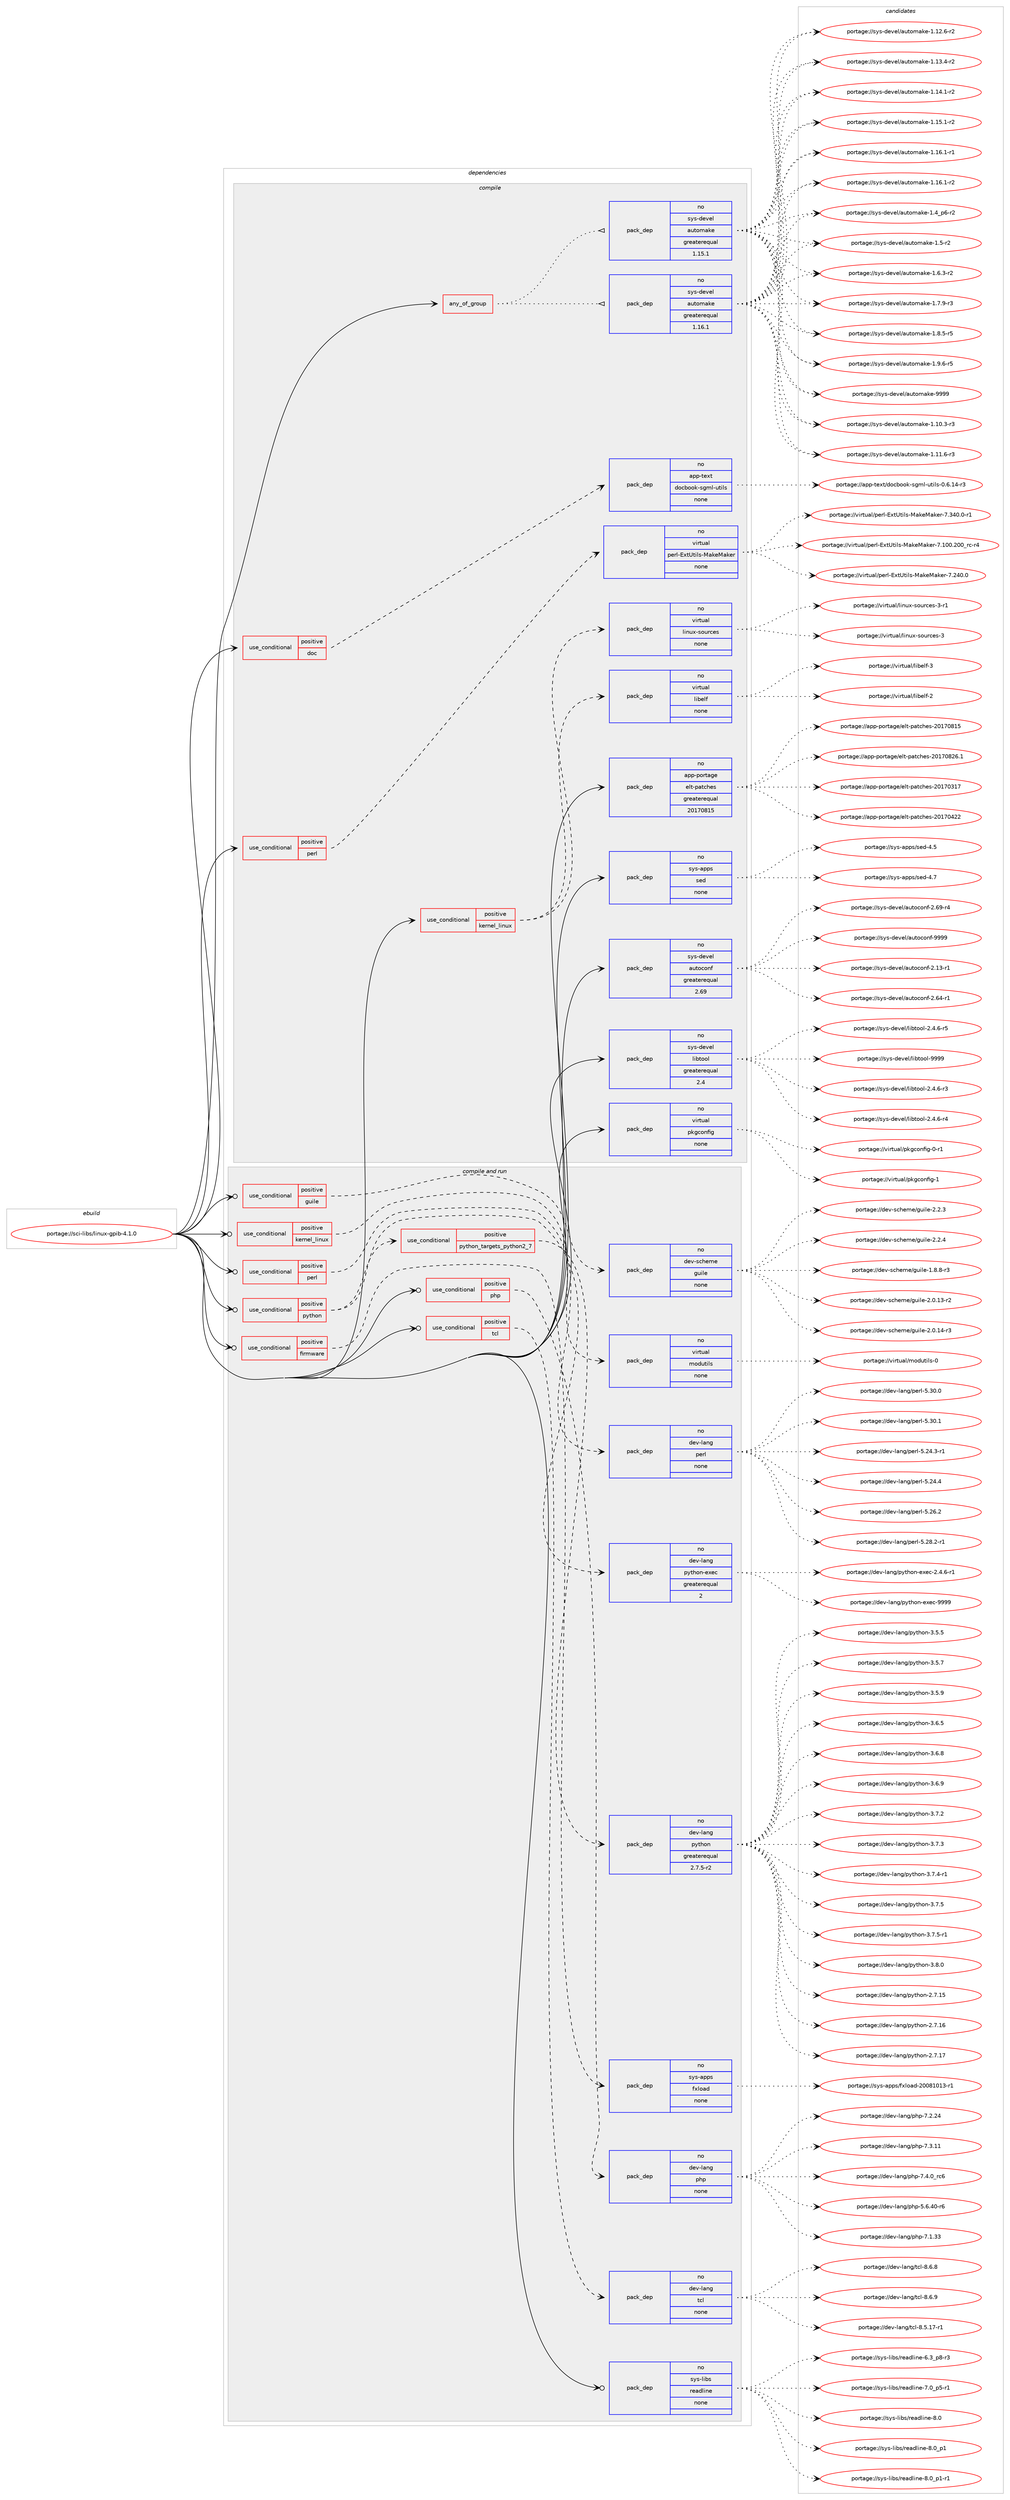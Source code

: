 digraph prolog {

# *************
# Graph options
# *************

newrank=true;
concentrate=true;
compound=true;
graph [rankdir=LR,fontname=Helvetica,fontsize=10,ranksep=1.5];#, ranksep=2.5, nodesep=0.2];
edge  [arrowhead=vee];
node  [fontname=Helvetica,fontsize=10];

# **********
# The ebuild
# **********

subgraph cluster_leftcol {
color=gray;
rank=same;
label=<<i>ebuild</i>>;
id [label="portage://sci-libs/linux-gpib-4.1.0", color=red, width=4, href="../sci-libs/linux-gpib-4.1.0.svg"];
}

# ****************
# The dependencies
# ****************

subgraph cluster_midcol {
color=gray;
label=<<i>dependencies</i>>;
subgraph cluster_compile {
fillcolor="#eeeeee";
style=filled;
label=<<i>compile</i>>;
subgraph any6449 {
dependency391227 [label=<<TABLE BORDER="0" CELLBORDER="1" CELLSPACING="0" CELLPADDING="4"><TR><TD CELLPADDING="10">any_of_group</TD></TR></TABLE>>, shape=none, color=red];subgraph pack287704 {
dependency391228 [label=<<TABLE BORDER="0" CELLBORDER="1" CELLSPACING="0" CELLPADDING="4" WIDTH="220"><TR><TD ROWSPAN="6" CELLPADDING="30">pack_dep</TD></TR><TR><TD WIDTH="110">no</TD></TR><TR><TD>sys-devel</TD></TR><TR><TD>automake</TD></TR><TR><TD>greaterequal</TD></TR><TR><TD>1.16.1</TD></TR></TABLE>>, shape=none, color=blue];
}
dependency391227:e -> dependency391228:w [weight=20,style="dotted",arrowhead="oinv"];
subgraph pack287705 {
dependency391229 [label=<<TABLE BORDER="0" CELLBORDER="1" CELLSPACING="0" CELLPADDING="4" WIDTH="220"><TR><TD ROWSPAN="6" CELLPADDING="30">pack_dep</TD></TR><TR><TD WIDTH="110">no</TD></TR><TR><TD>sys-devel</TD></TR><TR><TD>automake</TD></TR><TR><TD>greaterequal</TD></TR><TR><TD>1.15.1</TD></TR></TABLE>>, shape=none, color=blue];
}
dependency391227:e -> dependency391229:w [weight=20,style="dotted",arrowhead="oinv"];
}
id:e -> dependency391227:w [weight=20,style="solid",arrowhead="vee"];
subgraph cond96868 {
dependency391230 [label=<<TABLE BORDER="0" CELLBORDER="1" CELLSPACING="0" CELLPADDING="4"><TR><TD ROWSPAN="3" CELLPADDING="10">use_conditional</TD></TR><TR><TD>positive</TD></TR><TR><TD>doc</TD></TR></TABLE>>, shape=none, color=red];
subgraph pack287706 {
dependency391231 [label=<<TABLE BORDER="0" CELLBORDER="1" CELLSPACING="0" CELLPADDING="4" WIDTH="220"><TR><TD ROWSPAN="6" CELLPADDING="30">pack_dep</TD></TR><TR><TD WIDTH="110">no</TD></TR><TR><TD>app-text</TD></TR><TR><TD>docbook-sgml-utils</TD></TR><TR><TD>none</TD></TR><TR><TD></TD></TR></TABLE>>, shape=none, color=blue];
}
dependency391230:e -> dependency391231:w [weight=20,style="dashed",arrowhead="vee"];
}
id:e -> dependency391230:w [weight=20,style="solid",arrowhead="vee"];
subgraph cond96869 {
dependency391232 [label=<<TABLE BORDER="0" CELLBORDER="1" CELLSPACING="0" CELLPADDING="4"><TR><TD ROWSPAN="3" CELLPADDING="10">use_conditional</TD></TR><TR><TD>positive</TD></TR><TR><TD>kernel_linux</TD></TR></TABLE>>, shape=none, color=red];
subgraph pack287707 {
dependency391233 [label=<<TABLE BORDER="0" CELLBORDER="1" CELLSPACING="0" CELLPADDING="4" WIDTH="220"><TR><TD ROWSPAN="6" CELLPADDING="30">pack_dep</TD></TR><TR><TD WIDTH="110">no</TD></TR><TR><TD>virtual</TD></TR><TR><TD>linux-sources</TD></TR><TR><TD>none</TD></TR><TR><TD></TD></TR></TABLE>>, shape=none, color=blue];
}
dependency391232:e -> dependency391233:w [weight=20,style="dashed",arrowhead="vee"];
subgraph pack287708 {
dependency391234 [label=<<TABLE BORDER="0" CELLBORDER="1" CELLSPACING="0" CELLPADDING="4" WIDTH="220"><TR><TD ROWSPAN="6" CELLPADDING="30">pack_dep</TD></TR><TR><TD WIDTH="110">no</TD></TR><TR><TD>virtual</TD></TR><TR><TD>libelf</TD></TR><TR><TD>none</TD></TR><TR><TD></TD></TR></TABLE>>, shape=none, color=blue];
}
dependency391232:e -> dependency391234:w [weight=20,style="dashed",arrowhead="vee"];
}
id:e -> dependency391232:w [weight=20,style="solid",arrowhead="vee"];
subgraph cond96870 {
dependency391235 [label=<<TABLE BORDER="0" CELLBORDER="1" CELLSPACING="0" CELLPADDING="4"><TR><TD ROWSPAN="3" CELLPADDING="10">use_conditional</TD></TR><TR><TD>positive</TD></TR><TR><TD>perl</TD></TR></TABLE>>, shape=none, color=red];
subgraph pack287709 {
dependency391236 [label=<<TABLE BORDER="0" CELLBORDER="1" CELLSPACING="0" CELLPADDING="4" WIDTH="220"><TR><TD ROWSPAN="6" CELLPADDING="30">pack_dep</TD></TR><TR><TD WIDTH="110">no</TD></TR><TR><TD>virtual</TD></TR><TR><TD>perl-ExtUtils-MakeMaker</TD></TR><TR><TD>none</TD></TR><TR><TD></TD></TR></TABLE>>, shape=none, color=blue];
}
dependency391235:e -> dependency391236:w [weight=20,style="dashed",arrowhead="vee"];
}
id:e -> dependency391235:w [weight=20,style="solid",arrowhead="vee"];
subgraph pack287710 {
dependency391237 [label=<<TABLE BORDER="0" CELLBORDER="1" CELLSPACING="0" CELLPADDING="4" WIDTH="220"><TR><TD ROWSPAN="6" CELLPADDING="30">pack_dep</TD></TR><TR><TD WIDTH="110">no</TD></TR><TR><TD>app-portage</TD></TR><TR><TD>elt-patches</TD></TR><TR><TD>greaterequal</TD></TR><TR><TD>20170815</TD></TR></TABLE>>, shape=none, color=blue];
}
id:e -> dependency391237:w [weight=20,style="solid",arrowhead="vee"];
subgraph pack287711 {
dependency391238 [label=<<TABLE BORDER="0" CELLBORDER="1" CELLSPACING="0" CELLPADDING="4" WIDTH="220"><TR><TD ROWSPAN="6" CELLPADDING="30">pack_dep</TD></TR><TR><TD WIDTH="110">no</TD></TR><TR><TD>sys-apps</TD></TR><TR><TD>sed</TD></TR><TR><TD>none</TD></TR><TR><TD></TD></TR></TABLE>>, shape=none, color=blue];
}
id:e -> dependency391238:w [weight=20,style="solid",arrowhead="vee"];
subgraph pack287712 {
dependency391239 [label=<<TABLE BORDER="0" CELLBORDER="1" CELLSPACING="0" CELLPADDING="4" WIDTH="220"><TR><TD ROWSPAN="6" CELLPADDING="30">pack_dep</TD></TR><TR><TD WIDTH="110">no</TD></TR><TR><TD>sys-devel</TD></TR><TR><TD>autoconf</TD></TR><TR><TD>greaterequal</TD></TR><TR><TD>2.69</TD></TR></TABLE>>, shape=none, color=blue];
}
id:e -> dependency391239:w [weight=20,style="solid",arrowhead="vee"];
subgraph pack287713 {
dependency391240 [label=<<TABLE BORDER="0" CELLBORDER="1" CELLSPACING="0" CELLPADDING="4" WIDTH="220"><TR><TD ROWSPAN="6" CELLPADDING="30">pack_dep</TD></TR><TR><TD WIDTH="110">no</TD></TR><TR><TD>sys-devel</TD></TR><TR><TD>libtool</TD></TR><TR><TD>greaterequal</TD></TR><TR><TD>2.4</TD></TR></TABLE>>, shape=none, color=blue];
}
id:e -> dependency391240:w [weight=20,style="solid",arrowhead="vee"];
subgraph pack287714 {
dependency391241 [label=<<TABLE BORDER="0" CELLBORDER="1" CELLSPACING="0" CELLPADDING="4" WIDTH="220"><TR><TD ROWSPAN="6" CELLPADDING="30">pack_dep</TD></TR><TR><TD WIDTH="110">no</TD></TR><TR><TD>virtual</TD></TR><TR><TD>pkgconfig</TD></TR><TR><TD>none</TD></TR><TR><TD></TD></TR></TABLE>>, shape=none, color=blue];
}
id:e -> dependency391241:w [weight=20,style="solid",arrowhead="vee"];
}
subgraph cluster_compileandrun {
fillcolor="#eeeeee";
style=filled;
label=<<i>compile and run</i>>;
subgraph cond96871 {
dependency391242 [label=<<TABLE BORDER="0" CELLBORDER="1" CELLSPACING="0" CELLPADDING="4"><TR><TD ROWSPAN="3" CELLPADDING="10">use_conditional</TD></TR><TR><TD>positive</TD></TR><TR><TD>firmware</TD></TR></TABLE>>, shape=none, color=red];
subgraph pack287715 {
dependency391243 [label=<<TABLE BORDER="0" CELLBORDER="1" CELLSPACING="0" CELLPADDING="4" WIDTH="220"><TR><TD ROWSPAN="6" CELLPADDING="30">pack_dep</TD></TR><TR><TD WIDTH="110">no</TD></TR><TR><TD>sys-apps</TD></TR><TR><TD>fxload</TD></TR><TR><TD>none</TD></TR><TR><TD></TD></TR></TABLE>>, shape=none, color=blue];
}
dependency391242:e -> dependency391243:w [weight=20,style="dashed",arrowhead="vee"];
}
id:e -> dependency391242:w [weight=20,style="solid",arrowhead="odotvee"];
subgraph cond96872 {
dependency391244 [label=<<TABLE BORDER="0" CELLBORDER="1" CELLSPACING="0" CELLPADDING="4"><TR><TD ROWSPAN="3" CELLPADDING="10">use_conditional</TD></TR><TR><TD>positive</TD></TR><TR><TD>guile</TD></TR></TABLE>>, shape=none, color=red];
subgraph pack287716 {
dependency391245 [label=<<TABLE BORDER="0" CELLBORDER="1" CELLSPACING="0" CELLPADDING="4" WIDTH="220"><TR><TD ROWSPAN="6" CELLPADDING="30">pack_dep</TD></TR><TR><TD WIDTH="110">no</TD></TR><TR><TD>dev-scheme</TD></TR><TR><TD>guile</TD></TR><TR><TD>none</TD></TR><TR><TD></TD></TR></TABLE>>, shape=none, color=blue];
}
dependency391244:e -> dependency391245:w [weight=20,style="dashed",arrowhead="vee"];
}
id:e -> dependency391244:w [weight=20,style="solid",arrowhead="odotvee"];
subgraph cond96873 {
dependency391246 [label=<<TABLE BORDER="0" CELLBORDER="1" CELLSPACING="0" CELLPADDING="4"><TR><TD ROWSPAN="3" CELLPADDING="10">use_conditional</TD></TR><TR><TD>positive</TD></TR><TR><TD>kernel_linux</TD></TR></TABLE>>, shape=none, color=red];
subgraph pack287717 {
dependency391247 [label=<<TABLE BORDER="0" CELLBORDER="1" CELLSPACING="0" CELLPADDING="4" WIDTH="220"><TR><TD ROWSPAN="6" CELLPADDING="30">pack_dep</TD></TR><TR><TD WIDTH="110">no</TD></TR><TR><TD>virtual</TD></TR><TR><TD>modutils</TD></TR><TR><TD>none</TD></TR><TR><TD></TD></TR></TABLE>>, shape=none, color=blue];
}
dependency391246:e -> dependency391247:w [weight=20,style="dashed",arrowhead="vee"];
}
id:e -> dependency391246:w [weight=20,style="solid",arrowhead="odotvee"];
subgraph cond96874 {
dependency391248 [label=<<TABLE BORDER="0" CELLBORDER="1" CELLSPACING="0" CELLPADDING="4"><TR><TD ROWSPAN="3" CELLPADDING="10">use_conditional</TD></TR><TR><TD>positive</TD></TR><TR><TD>perl</TD></TR></TABLE>>, shape=none, color=red];
subgraph pack287718 {
dependency391249 [label=<<TABLE BORDER="0" CELLBORDER="1" CELLSPACING="0" CELLPADDING="4" WIDTH="220"><TR><TD ROWSPAN="6" CELLPADDING="30">pack_dep</TD></TR><TR><TD WIDTH="110">no</TD></TR><TR><TD>dev-lang</TD></TR><TR><TD>perl</TD></TR><TR><TD>none</TD></TR><TR><TD></TD></TR></TABLE>>, shape=none, color=blue];
}
dependency391248:e -> dependency391249:w [weight=20,style="dashed",arrowhead="vee"];
}
id:e -> dependency391248:w [weight=20,style="solid",arrowhead="odotvee"];
subgraph cond96875 {
dependency391250 [label=<<TABLE BORDER="0" CELLBORDER="1" CELLSPACING="0" CELLPADDING="4"><TR><TD ROWSPAN="3" CELLPADDING="10">use_conditional</TD></TR><TR><TD>positive</TD></TR><TR><TD>php</TD></TR></TABLE>>, shape=none, color=red];
subgraph pack287719 {
dependency391251 [label=<<TABLE BORDER="0" CELLBORDER="1" CELLSPACING="0" CELLPADDING="4" WIDTH="220"><TR><TD ROWSPAN="6" CELLPADDING="30">pack_dep</TD></TR><TR><TD WIDTH="110">no</TD></TR><TR><TD>dev-lang</TD></TR><TR><TD>php</TD></TR><TR><TD>none</TD></TR><TR><TD></TD></TR></TABLE>>, shape=none, color=blue];
}
dependency391250:e -> dependency391251:w [weight=20,style="dashed",arrowhead="vee"];
}
id:e -> dependency391250:w [weight=20,style="solid",arrowhead="odotvee"];
subgraph cond96876 {
dependency391252 [label=<<TABLE BORDER="0" CELLBORDER="1" CELLSPACING="0" CELLPADDING="4"><TR><TD ROWSPAN="3" CELLPADDING="10">use_conditional</TD></TR><TR><TD>positive</TD></TR><TR><TD>python</TD></TR></TABLE>>, shape=none, color=red];
subgraph cond96877 {
dependency391253 [label=<<TABLE BORDER="0" CELLBORDER="1" CELLSPACING="0" CELLPADDING="4"><TR><TD ROWSPAN="3" CELLPADDING="10">use_conditional</TD></TR><TR><TD>positive</TD></TR><TR><TD>python_targets_python2_7</TD></TR></TABLE>>, shape=none, color=red];
subgraph pack287720 {
dependency391254 [label=<<TABLE BORDER="0" CELLBORDER="1" CELLSPACING="0" CELLPADDING="4" WIDTH="220"><TR><TD ROWSPAN="6" CELLPADDING="30">pack_dep</TD></TR><TR><TD WIDTH="110">no</TD></TR><TR><TD>dev-lang</TD></TR><TR><TD>python</TD></TR><TR><TD>greaterequal</TD></TR><TR><TD>2.7.5-r2</TD></TR></TABLE>>, shape=none, color=blue];
}
dependency391253:e -> dependency391254:w [weight=20,style="dashed",arrowhead="vee"];
}
dependency391252:e -> dependency391253:w [weight=20,style="dashed",arrowhead="vee"];
subgraph pack287721 {
dependency391255 [label=<<TABLE BORDER="0" CELLBORDER="1" CELLSPACING="0" CELLPADDING="4" WIDTH="220"><TR><TD ROWSPAN="6" CELLPADDING="30">pack_dep</TD></TR><TR><TD WIDTH="110">no</TD></TR><TR><TD>dev-lang</TD></TR><TR><TD>python-exec</TD></TR><TR><TD>greaterequal</TD></TR><TR><TD>2</TD></TR></TABLE>>, shape=none, color=blue];
}
dependency391252:e -> dependency391255:w [weight=20,style="dashed",arrowhead="vee"];
}
id:e -> dependency391252:w [weight=20,style="solid",arrowhead="odotvee"];
subgraph cond96878 {
dependency391256 [label=<<TABLE BORDER="0" CELLBORDER="1" CELLSPACING="0" CELLPADDING="4"><TR><TD ROWSPAN="3" CELLPADDING="10">use_conditional</TD></TR><TR><TD>positive</TD></TR><TR><TD>tcl</TD></TR></TABLE>>, shape=none, color=red];
subgraph pack287722 {
dependency391257 [label=<<TABLE BORDER="0" CELLBORDER="1" CELLSPACING="0" CELLPADDING="4" WIDTH="220"><TR><TD ROWSPAN="6" CELLPADDING="30">pack_dep</TD></TR><TR><TD WIDTH="110">no</TD></TR><TR><TD>dev-lang</TD></TR><TR><TD>tcl</TD></TR><TR><TD>none</TD></TR><TR><TD></TD></TR></TABLE>>, shape=none, color=blue];
}
dependency391256:e -> dependency391257:w [weight=20,style="dashed",arrowhead="vee"];
}
id:e -> dependency391256:w [weight=20,style="solid",arrowhead="odotvee"];
subgraph pack287723 {
dependency391258 [label=<<TABLE BORDER="0" CELLBORDER="1" CELLSPACING="0" CELLPADDING="4" WIDTH="220"><TR><TD ROWSPAN="6" CELLPADDING="30">pack_dep</TD></TR><TR><TD WIDTH="110">no</TD></TR><TR><TD>sys-libs</TD></TR><TR><TD>readline</TD></TR><TR><TD>none</TD></TR><TR><TD></TD></TR></TABLE>>, shape=none, color=blue];
}
id:e -> dependency391258:w [weight=20,style="solid",arrowhead="odotvee"];
}
subgraph cluster_run {
fillcolor="#eeeeee";
style=filled;
label=<<i>run</i>>;
}
}

# **************
# The candidates
# **************

subgraph cluster_choices {
rank=same;
color=gray;
label=<<i>candidates</i>>;

subgraph choice287704 {
color=black;
nodesep=1;
choiceportage11512111545100101118101108479711711611110997107101454946494846514511451 [label="portage://sys-devel/automake-1.10.3-r3", color=red, width=4,href="../sys-devel/automake-1.10.3-r3.svg"];
choiceportage11512111545100101118101108479711711611110997107101454946494946544511451 [label="portage://sys-devel/automake-1.11.6-r3", color=red, width=4,href="../sys-devel/automake-1.11.6-r3.svg"];
choiceportage11512111545100101118101108479711711611110997107101454946495046544511450 [label="portage://sys-devel/automake-1.12.6-r2", color=red, width=4,href="../sys-devel/automake-1.12.6-r2.svg"];
choiceportage11512111545100101118101108479711711611110997107101454946495146524511450 [label="portage://sys-devel/automake-1.13.4-r2", color=red, width=4,href="../sys-devel/automake-1.13.4-r2.svg"];
choiceportage11512111545100101118101108479711711611110997107101454946495246494511450 [label="portage://sys-devel/automake-1.14.1-r2", color=red, width=4,href="../sys-devel/automake-1.14.1-r2.svg"];
choiceportage11512111545100101118101108479711711611110997107101454946495346494511450 [label="portage://sys-devel/automake-1.15.1-r2", color=red, width=4,href="../sys-devel/automake-1.15.1-r2.svg"];
choiceportage11512111545100101118101108479711711611110997107101454946495446494511449 [label="portage://sys-devel/automake-1.16.1-r1", color=red, width=4,href="../sys-devel/automake-1.16.1-r1.svg"];
choiceportage11512111545100101118101108479711711611110997107101454946495446494511450 [label="portage://sys-devel/automake-1.16.1-r2", color=red, width=4,href="../sys-devel/automake-1.16.1-r2.svg"];
choiceportage115121115451001011181011084797117116111109971071014549465295112544511450 [label="portage://sys-devel/automake-1.4_p6-r2", color=red, width=4,href="../sys-devel/automake-1.4_p6-r2.svg"];
choiceportage11512111545100101118101108479711711611110997107101454946534511450 [label="portage://sys-devel/automake-1.5-r2", color=red, width=4,href="../sys-devel/automake-1.5-r2.svg"];
choiceportage115121115451001011181011084797117116111109971071014549465446514511450 [label="portage://sys-devel/automake-1.6.3-r2", color=red, width=4,href="../sys-devel/automake-1.6.3-r2.svg"];
choiceportage115121115451001011181011084797117116111109971071014549465546574511451 [label="portage://sys-devel/automake-1.7.9-r3", color=red, width=4,href="../sys-devel/automake-1.7.9-r3.svg"];
choiceportage115121115451001011181011084797117116111109971071014549465646534511453 [label="portage://sys-devel/automake-1.8.5-r5", color=red, width=4,href="../sys-devel/automake-1.8.5-r5.svg"];
choiceportage115121115451001011181011084797117116111109971071014549465746544511453 [label="portage://sys-devel/automake-1.9.6-r5", color=red, width=4,href="../sys-devel/automake-1.9.6-r5.svg"];
choiceportage115121115451001011181011084797117116111109971071014557575757 [label="portage://sys-devel/automake-9999", color=red, width=4,href="../sys-devel/automake-9999.svg"];
dependency391228:e -> choiceportage11512111545100101118101108479711711611110997107101454946494846514511451:w [style=dotted,weight="100"];
dependency391228:e -> choiceportage11512111545100101118101108479711711611110997107101454946494946544511451:w [style=dotted,weight="100"];
dependency391228:e -> choiceportage11512111545100101118101108479711711611110997107101454946495046544511450:w [style=dotted,weight="100"];
dependency391228:e -> choiceportage11512111545100101118101108479711711611110997107101454946495146524511450:w [style=dotted,weight="100"];
dependency391228:e -> choiceportage11512111545100101118101108479711711611110997107101454946495246494511450:w [style=dotted,weight="100"];
dependency391228:e -> choiceportage11512111545100101118101108479711711611110997107101454946495346494511450:w [style=dotted,weight="100"];
dependency391228:e -> choiceportage11512111545100101118101108479711711611110997107101454946495446494511449:w [style=dotted,weight="100"];
dependency391228:e -> choiceportage11512111545100101118101108479711711611110997107101454946495446494511450:w [style=dotted,weight="100"];
dependency391228:e -> choiceportage115121115451001011181011084797117116111109971071014549465295112544511450:w [style=dotted,weight="100"];
dependency391228:e -> choiceportage11512111545100101118101108479711711611110997107101454946534511450:w [style=dotted,weight="100"];
dependency391228:e -> choiceportage115121115451001011181011084797117116111109971071014549465446514511450:w [style=dotted,weight="100"];
dependency391228:e -> choiceportage115121115451001011181011084797117116111109971071014549465546574511451:w [style=dotted,weight="100"];
dependency391228:e -> choiceportage115121115451001011181011084797117116111109971071014549465646534511453:w [style=dotted,weight="100"];
dependency391228:e -> choiceportage115121115451001011181011084797117116111109971071014549465746544511453:w [style=dotted,weight="100"];
dependency391228:e -> choiceportage115121115451001011181011084797117116111109971071014557575757:w [style=dotted,weight="100"];
}
subgraph choice287705 {
color=black;
nodesep=1;
choiceportage11512111545100101118101108479711711611110997107101454946494846514511451 [label="portage://sys-devel/automake-1.10.3-r3", color=red, width=4,href="../sys-devel/automake-1.10.3-r3.svg"];
choiceportage11512111545100101118101108479711711611110997107101454946494946544511451 [label="portage://sys-devel/automake-1.11.6-r3", color=red, width=4,href="../sys-devel/automake-1.11.6-r3.svg"];
choiceportage11512111545100101118101108479711711611110997107101454946495046544511450 [label="portage://sys-devel/automake-1.12.6-r2", color=red, width=4,href="../sys-devel/automake-1.12.6-r2.svg"];
choiceportage11512111545100101118101108479711711611110997107101454946495146524511450 [label="portage://sys-devel/automake-1.13.4-r2", color=red, width=4,href="../sys-devel/automake-1.13.4-r2.svg"];
choiceportage11512111545100101118101108479711711611110997107101454946495246494511450 [label="portage://sys-devel/automake-1.14.1-r2", color=red, width=4,href="../sys-devel/automake-1.14.1-r2.svg"];
choiceportage11512111545100101118101108479711711611110997107101454946495346494511450 [label="portage://sys-devel/automake-1.15.1-r2", color=red, width=4,href="../sys-devel/automake-1.15.1-r2.svg"];
choiceportage11512111545100101118101108479711711611110997107101454946495446494511449 [label="portage://sys-devel/automake-1.16.1-r1", color=red, width=4,href="../sys-devel/automake-1.16.1-r1.svg"];
choiceportage11512111545100101118101108479711711611110997107101454946495446494511450 [label="portage://sys-devel/automake-1.16.1-r2", color=red, width=4,href="../sys-devel/automake-1.16.1-r2.svg"];
choiceportage115121115451001011181011084797117116111109971071014549465295112544511450 [label="portage://sys-devel/automake-1.4_p6-r2", color=red, width=4,href="../sys-devel/automake-1.4_p6-r2.svg"];
choiceportage11512111545100101118101108479711711611110997107101454946534511450 [label="portage://sys-devel/automake-1.5-r2", color=red, width=4,href="../sys-devel/automake-1.5-r2.svg"];
choiceportage115121115451001011181011084797117116111109971071014549465446514511450 [label="portage://sys-devel/automake-1.6.3-r2", color=red, width=4,href="../sys-devel/automake-1.6.3-r2.svg"];
choiceportage115121115451001011181011084797117116111109971071014549465546574511451 [label="portage://sys-devel/automake-1.7.9-r3", color=red, width=4,href="../sys-devel/automake-1.7.9-r3.svg"];
choiceportage115121115451001011181011084797117116111109971071014549465646534511453 [label="portage://sys-devel/automake-1.8.5-r5", color=red, width=4,href="../sys-devel/automake-1.8.5-r5.svg"];
choiceportage115121115451001011181011084797117116111109971071014549465746544511453 [label="portage://sys-devel/automake-1.9.6-r5", color=red, width=4,href="../sys-devel/automake-1.9.6-r5.svg"];
choiceportage115121115451001011181011084797117116111109971071014557575757 [label="portage://sys-devel/automake-9999", color=red, width=4,href="../sys-devel/automake-9999.svg"];
dependency391229:e -> choiceportage11512111545100101118101108479711711611110997107101454946494846514511451:w [style=dotted,weight="100"];
dependency391229:e -> choiceportage11512111545100101118101108479711711611110997107101454946494946544511451:w [style=dotted,weight="100"];
dependency391229:e -> choiceportage11512111545100101118101108479711711611110997107101454946495046544511450:w [style=dotted,weight="100"];
dependency391229:e -> choiceportage11512111545100101118101108479711711611110997107101454946495146524511450:w [style=dotted,weight="100"];
dependency391229:e -> choiceportage11512111545100101118101108479711711611110997107101454946495246494511450:w [style=dotted,weight="100"];
dependency391229:e -> choiceportage11512111545100101118101108479711711611110997107101454946495346494511450:w [style=dotted,weight="100"];
dependency391229:e -> choiceportage11512111545100101118101108479711711611110997107101454946495446494511449:w [style=dotted,weight="100"];
dependency391229:e -> choiceportage11512111545100101118101108479711711611110997107101454946495446494511450:w [style=dotted,weight="100"];
dependency391229:e -> choiceportage115121115451001011181011084797117116111109971071014549465295112544511450:w [style=dotted,weight="100"];
dependency391229:e -> choiceportage11512111545100101118101108479711711611110997107101454946534511450:w [style=dotted,weight="100"];
dependency391229:e -> choiceportage115121115451001011181011084797117116111109971071014549465446514511450:w [style=dotted,weight="100"];
dependency391229:e -> choiceportage115121115451001011181011084797117116111109971071014549465546574511451:w [style=dotted,weight="100"];
dependency391229:e -> choiceportage115121115451001011181011084797117116111109971071014549465646534511453:w [style=dotted,weight="100"];
dependency391229:e -> choiceportage115121115451001011181011084797117116111109971071014549465746544511453:w [style=dotted,weight="100"];
dependency391229:e -> choiceportage115121115451001011181011084797117116111109971071014557575757:w [style=dotted,weight="100"];
}
subgraph choice287706 {
color=black;
nodesep=1;
choiceportage97112112451161011201164710011199981111111074511510310910845117116105108115454846544649524511451 [label="portage://app-text/docbook-sgml-utils-0.6.14-r3", color=red, width=4,href="../app-text/docbook-sgml-utils-0.6.14-r3.svg"];
dependency391231:e -> choiceportage97112112451161011201164710011199981111111074511510310910845117116105108115454846544649524511451:w [style=dotted,weight="100"];
}
subgraph choice287707 {
color=black;
nodesep=1;
choiceportage118105114116117971084710810511011712045115111117114991011154551 [label="portage://virtual/linux-sources-3", color=red, width=4,href="../virtual/linux-sources-3.svg"];
choiceportage1181051141161179710847108105110117120451151111171149910111545514511449 [label="portage://virtual/linux-sources-3-r1", color=red, width=4,href="../virtual/linux-sources-3-r1.svg"];
dependency391233:e -> choiceportage118105114116117971084710810511011712045115111117114991011154551:w [style=dotted,weight="100"];
dependency391233:e -> choiceportage1181051141161179710847108105110117120451151111171149910111545514511449:w [style=dotted,weight="100"];
}
subgraph choice287708 {
color=black;
nodesep=1;
choiceportage1181051141161179710847108105981011081024550 [label="portage://virtual/libelf-2", color=red, width=4,href="../virtual/libelf-2.svg"];
choiceportage1181051141161179710847108105981011081024551 [label="portage://virtual/libelf-3", color=red, width=4,href="../virtual/libelf-3.svg"];
dependency391234:e -> choiceportage1181051141161179710847108105981011081024550:w [style=dotted,weight="100"];
dependency391234:e -> choiceportage1181051141161179710847108105981011081024551:w [style=dotted,weight="100"];
}
subgraph choice287709 {
color=black;
nodesep=1;
choiceportage118105114116117971084711210111410845691201168511610510811545779710710177971071011144555464948484650484895114994511452 [label="portage://virtual/perl-ExtUtils-MakeMaker-7.100.200_rc-r4", color=red, width=4,href="../virtual/perl-ExtUtils-MakeMaker-7.100.200_rc-r4.svg"];
choiceportage118105114116117971084711210111410845691201168511610510811545779710710177971071011144555465052484648 [label="portage://virtual/perl-ExtUtils-MakeMaker-7.240.0", color=red, width=4,href="../virtual/perl-ExtUtils-MakeMaker-7.240.0.svg"];
choiceportage1181051141161179710847112101114108456912011685116105108115457797107101779710710111445554651524846484511449 [label="portage://virtual/perl-ExtUtils-MakeMaker-7.340.0-r1", color=red, width=4,href="../virtual/perl-ExtUtils-MakeMaker-7.340.0-r1.svg"];
dependency391236:e -> choiceportage118105114116117971084711210111410845691201168511610510811545779710710177971071011144555464948484650484895114994511452:w [style=dotted,weight="100"];
dependency391236:e -> choiceportage118105114116117971084711210111410845691201168511610510811545779710710177971071011144555465052484648:w [style=dotted,weight="100"];
dependency391236:e -> choiceportage1181051141161179710847112101114108456912011685116105108115457797107101779710710111445554651524846484511449:w [style=dotted,weight="100"];
}
subgraph choice287710 {
color=black;
nodesep=1;
choiceportage97112112451121111141169710310147101108116451129711699104101115455048495548514955 [label="portage://app-portage/elt-patches-20170317", color=red, width=4,href="../app-portage/elt-patches-20170317.svg"];
choiceportage97112112451121111141169710310147101108116451129711699104101115455048495548525050 [label="portage://app-portage/elt-patches-20170422", color=red, width=4,href="../app-portage/elt-patches-20170422.svg"];
choiceportage97112112451121111141169710310147101108116451129711699104101115455048495548564953 [label="portage://app-portage/elt-patches-20170815", color=red, width=4,href="../app-portage/elt-patches-20170815.svg"];
choiceportage971121124511211111411697103101471011081164511297116991041011154550484955485650544649 [label="portage://app-portage/elt-patches-20170826.1", color=red, width=4,href="../app-portage/elt-patches-20170826.1.svg"];
dependency391237:e -> choiceportage97112112451121111141169710310147101108116451129711699104101115455048495548514955:w [style=dotted,weight="100"];
dependency391237:e -> choiceportage97112112451121111141169710310147101108116451129711699104101115455048495548525050:w [style=dotted,weight="100"];
dependency391237:e -> choiceportage97112112451121111141169710310147101108116451129711699104101115455048495548564953:w [style=dotted,weight="100"];
dependency391237:e -> choiceportage971121124511211111411697103101471011081164511297116991041011154550484955485650544649:w [style=dotted,weight="100"];
}
subgraph choice287711 {
color=black;
nodesep=1;
choiceportage11512111545971121121154711510110045524653 [label="portage://sys-apps/sed-4.5", color=red, width=4,href="../sys-apps/sed-4.5.svg"];
choiceportage11512111545971121121154711510110045524655 [label="portage://sys-apps/sed-4.7", color=red, width=4,href="../sys-apps/sed-4.7.svg"];
dependency391238:e -> choiceportage11512111545971121121154711510110045524653:w [style=dotted,weight="100"];
dependency391238:e -> choiceportage11512111545971121121154711510110045524655:w [style=dotted,weight="100"];
}
subgraph choice287712 {
color=black;
nodesep=1;
choiceportage1151211154510010111810110847971171161119911111010245504649514511449 [label="portage://sys-devel/autoconf-2.13-r1", color=red, width=4,href="../sys-devel/autoconf-2.13-r1.svg"];
choiceportage1151211154510010111810110847971171161119911111010245504654524511449 [label="portage://sys-devel/autoconf-2.64-r1", color=red, width=4,href="../sys-devel/autoconf-2.64-r1.svg"];
choiceportage1151211154510010111810110847971171161119911111010245504654574511452 [label="portage://sys-devel/autoconf-2.69-r4", color=red, width=4,href="../sys-devel/autoconf-2.69-r4.svg"];
choiceportage115121115451001011181011084797117116111991111101024557575757 [label="portage://sys-devel/autoconf-9999", color=red, width=4,href="../sys-devel/autoconf-9999.svg"];
dependency391239:e -> choiceportage1151211154510010111810110847971171161119911111010245504649514511449:w [style=dotted,weight="100"];
dependency391239:e -> choiceportage1151211154510010111810110847971171161119911111010245504654524511449:w [style=dotted,weight="100"];
dependency391239:e -> choiceportage1151211154510010111810110847971171161119911111010245504654574511452:w [style=dotted,weight="100"];
dependency391239:e -> choiceportage115121115451001011181011084797117116111991111101024557575757:w [style=dotted,weight="100"];
}
subgraph choice287713 {
color=black;
nodesep=1;
choiceportage1151211154510010111810110847108105981161111111084550465246544511451 [label="portage://sys-devel/libtool-2.4.6-r3", color=red, width=4,href="../sys-devel/libtool-2.4.6-r3.svg"];
choiceportage1151211154510010111810110847108105981161111111084550465246544511452 [label="portage://sys-devel/libtool-2.4.6-r4", color=red, width=4,href="../sys-devel/libtool-2.4.6-r4.svg"];
choiceportage1151211154510010111810110847108105981161111111084550465246544511453 [label="portage://sys-devel/libtool-2.4.6-r5", color=red, width=4,href="../sys-devel/libtool-2.4.6-r5.svg"];
choiceportage1151211154510010111810110847108105981161111111084557575757 [label="portage://sys-devel/libtool-9999", color=red, width=4,href="../sys-devel/libtool-9999.svg"];
dependency391240:e -> choiceportage1151211154510010111810110847108105981161111111084550465246544511451:w [style=dotted,weight="100"];
dependency391240:e -> choiceportage1151211154510010111810110847108105981161111111084550465246544511452:w [style=dotted,weight="100"];
dependency391240:e -> choiceportage1151211154510010111810110847108105981161111111084550465246544511453:w [style=dotted,weight="100"];
dependency391240:e -> choiceportage1151211154510010111810110847108105981161111111084557575757:w [style=dotted,weight="100"];
}
subgraph choice287714 {
color=black;
nodesep=1;
choiceportage11810511411611797108471121071039911111010210510345484511449 [label="portage://virtual/pkgconfig-0-r1", color=red, width=4,href="../virtual/pkgconfig-0-r1.svg"];
choiceportage1181051141161179710847112107103991111101021051034549 [label="portage://virtual/pkgconfig-1", color=red, width=4,href="../virtual/pkgconfig-1.svg"];
dependency391241:e -> choiceportage11810511411611797108471121071039911111010210510345484511449:w [style=dotted,weight="100"];
dependency391241:e -> choiceportage1181051141161179710847112107103991111101021051034549:w [style=dotted,weight="100"];
}
subgraph choice287715 {
color=black;
nodesep=1;
choiceportage115121115459711211211547102120108111971004550484856494849514511449 [label="portage://sys-apps/fxload-20081013-r1", color=red, width=4,href="../sys-apps/fxload-20081013-r1.svg"];
dependency391243:e -> choiceportage115121115459711211211547102120108111971004550484856494849514511449:w [style=dotted,weight="100"];
}
subgraph choice287716 {
color=black;
nodesep=1;
choiceportage1001011184511599104101109101471031171051081014549465646564511451 [label="portage://dev-scheme/guile-1.8.8-r3", color=red, width=4,href="../dev-scheme/guile-1.8.8-r3.svg"];
choiceportage100101118451159910410110910147103117105108101455046484649514511450 [label="portage://dev-scheme/guile-2.0.13-r2", color=red, width=4,href="../dev-scheme/guile-2.0.13-r2.svg"];
choiceportage100101118451159910410110910147103117105108101455046484649524511451 [label="portage://dev-scheme/guile-2.0.14-r3", color=red, width=4,href="../dev-scheme/guile-2.0.14-r3.svg"];
choiceportage100101118451159910410110910147103117105108101455046504651 [label="portage://dev-scheme/guile-2.2.3", color=red, width=4,href="../dev-scheme/guile-2.2.3.svg"];
choiceportage100101118451159910410110910147103117105108101455046504652 [label="portage://dev-scheme/guile-2.2.4", color=red, width=4,href="../dev-scheme/guile-2.2.4.svg"];
dependency391245:e -> choiceportage1001011184511599104101109101471031171051081014549465646564511451:w [style=dotted,weight="100"];
dependency391245:e -> choiceportage100101118451159910410110910147103117105108101455046484649514511450:w [style=dotted,weight="100"];
dependency391245:e -> choiceportage100101118451159910410110910147103117105108101455046484649524511451:w [style=dotted,weight="100"];
dependency391245:e -> choiceportage100101118451159910410110910147103117105108101455046504651:w [style=dotted,weight="100"];
dependency391245:e -> choiceportage100101118451159910410110910147103117105108101455046504652:w [style=dotted,weight="100"];
}
subgraph choice287717 {
color=black;
nodesep=1;
choiceportage11810511411611797108471091111001171161051081154548 [label="portage://virtual/modutils-0", color=red, width=4,href="../virtual/modutils-0.svg"];
dependency391247:e -> choiceportage11810511411611797108471091111001171161051081154548:w [style=dotted,weight="100"];
}
subgraph choice287718 {
color=black;
nodesep=1;
choiceportage100101118451089711010347112101114108455346505246514511449 [label="portage://dev-lang/perl-5.24.3-r1", color=red, width=4,href="../dev-lang/perl-5.24.3-r1.svg"];
choiceportage10010111845108971101034711210111410845534650524652 [label="portage://dev-lang/perl-5.24.4", color=red, width=4,href="../dev-lang/perl-5.24.4.svg"];
choiceportage10010111845108971101034711210111410845534650544650 [label="portage://dev-lang/perl-5.26.2", color=red, width=4,href="../dev-lang/perl-5.26.2.svg"];
choiceportage100101118451089711010347112101114108455346505646504511449 [label="portage://dev-lang/perl-5.28.2-r1", color=red, width=4,href="../dev-lang/perl-5.28.2-r1.svg"];
choiceportage10010111845108971101034711210111410845534651484648 [label="portage://dev-lang/perl-5.30.0", color=red, width=4,href="../dev-lang/perl-5.30.0.svg"];
choiceportage10010111845108971101034711210111410845534651484649 [label="portage://dev-lang/perl-5.30.1", color=red, width=4,href="../dev-lang/perl-5.30.1.svg"];
dependency391249:e -> choiceportage100101118451089711010347112101114108455346505246514511449:w [style=dotted,weight="100"];
dependency391249:e -> choiceportage10010111845108971101034711210111410845534650524652:w [style=dotted,weight="100"];
dependency391249:e -> choiceportage10010111845108971101034711210111410845534650544650:w [style=dotted,weight="100"];
dependency391249:e -> choiceportage100101118451089711010347112101114108455346505646504511449:w [style=dotted,weight="100"];
dependency391249:e -> choiceportage10010111845108971101034711210111410845534651484648:w [style=dotted,weight="100"];
dependency391249:e -> choiceportage10010111845108971101034711210111410845534651484649:w [style=dotted,weight="100"];
}
subgraph choice287719 {
color=black;
nodesep=1;
choiceportage100101118451089711010347112104112455346544652484511454 [label="portage://dev-lang/php-5.6.40-r6", color=red, width=4,href="../dev-lang/php-5.6.40-r6.svg"];
choiceportage10010111845108971101034711210411245554649465151 [label="portage://dev-lang/php-7.1.33", color=red, width=4,href="../dev-lang/php-7.1.33.svg"];
choiceportage10010111845108971101034711210411245554650465052 [label="portage://dev-lang/php-7.2.24", color=red, width=4,href="../dev-lang/php-7.2.24.svg"];
choiceportage10010111845108971101034711210411245554651464949 [label="portage://dev-lang/php-7.3.11", color=red, width=4,href="../dev-lang/php-7.3.11.svg"];
choiceportage100101118451089711010347112104112455546524648951149954 [label="portage://dev-lang/php-7.4.0_rc6", color=red, width=4,href="../dev-lang/php-7.4.0_rc6.svg"];
dependency391251:e -> choiceportage100101118451089711010347112104112455346544652484511454:w [style=dotted,weight="100"];
dependency391251:e -> choiceportage10010111845108971101034711210411245554649465151:w [style=dotted,weight="100"];
dependency391251:e -> choiceportage10010111845108971101034711210411245554650465052:w [style=dotted,weight="100"];
dependency391251:e -> choiceportage10010111845108971101034711210411245554651464949:w [style=dotted,weight="100"];
dependency391251:e -> choiceportage100101118451089711010347112104112455546524648951149954:w [style=dotted,weight="100"];
}
subgraph choice287720 {
color=black;
nodesep=1;
choiceportage10010111845108971101034711212111610411111045504655464953 [label="portage://dev-lang/python-2.7.15", color=red, width=4,href="../dev-lang/python-2.7.15.svg"];
choiceportage10010111845108971101034711212111610411111045504655464954 [label="portage://dev-lang/python-2.7.16", color=red, width=4,href="../dev-lang/python-2.7.16.svg"];
choiceportage10010111845108971101034711212111610411111045504655464955 [label="portage://dev-lang/python-2.7.17", color=red, width=4,href="../dev-lang/python-2.7.17.svg"];
choiceportage100101118451089711010347112121116104111110455146534653 [label="portage://dev-lang/python-3.5.5", color=red, width=4,href="../dev-lang/python-3.5.5.svg"];
choiceportage100101118451089711010347112121116104111110455146534655 [label="portage://dev-lang/python-3.5.7", color=red, width=4,href="../dev-lang/python-3.5.7.svg"];
choiceportage100101118451089711010347112121116104111110455146534657 [label="portage://dev-lang/python-3.5.9", color=red, width=4,href="../dev-lang/python-3.5.9.svg"];
choiceportage100101118451089711010347112121116104111110455146544653 [label="portage://dev-lang/python-3.6.5", color=red, width=4,href="../dev-lang/python-3.6.5.svg"];
choiceportage100101118451089711010347112121116104111110455146544656 [label="portage://dev-lang/python-3.6.8", color=red, width=4,href="../dev-lang/python-3.6.8.svg"];
choiceportage100101118451089711010347112121116104111110455146544657 [label="portage://dev-lang/python-3.6.9", color=red, width=4,href="../dev-lang/python-3.6.9.svg"];
choiceportage100101118451089711010347112121116104111110455146554650 [label="portage://dev-lang/python-3.7.2", color=red, width=4,href="../dev-lang/python-3.7.2.svg"];
choiceportage100101118451089711010347112121116104111110455146554651 [label="portage://dev-lang/python-3.7.3", color=red, width=4,href="../dev-lang/python-3.7.3.svg"];
choiceportage1001011184510897110103471121211161041111104551465546524511449 [label="portage://dev-lang/python-3.7.4-r1", color=red, width=4,href="../dev-lang/python-3.7.4-r1.svg"];
choiceportage100101118451089711010347112121116104111110455146554653 [label="portage://dev-lang/python-3.7.5", color=red, width=4,href="../dev-lang/python-3.7.5.svg"];
choiceportage1001011184510897110103471121211161041111104551465546534511449 [label="portage://dev-lang/python-3.7.5-r1", color=red, width=4,href="../dev-lang/python-3.7.5-r1.svg"];
choiceportage100101118451089711010347112121116104111110455146564648 [label="portage://dev-lang/python-3.8.0", color=red, width=4,href="../dev-lang/python-3.8.0.svg"];
dependency391254:e -> choiceportage10010111845108971101034711212111610411111045504655464953:w [style=dotted,weight="100"];
dependency391254:e -> choiceportage10010111845108971101034711212111610411111045504655464954:w [style=dotted,weight="100"];
dependency391254:e -> choiceportage10010111845108971101034711212111610411111045504655464955:w [style=dotted,weight="100"];
dependency391254:e -> choiceportage100101118451089711010347112121116104111110455146534653:w [style=dotted,weight="100"];
dependency391254:e -> choiceportage100101118451089711010347112121116104111110455146534655:w [style=dotted,weight="100"];
dependency391254:e -> choiceportage100101118451089711010347112121116104111110455146534657:w [style=dotted,weight="100"];
dependency391254:e -> choiceportage100101118451089711010347112121116104111110455146544653:w [style=dotted,weight="100"];
dependency391254:e -> choiceportage100101118451089711010347112121116104111110455146544656:w [style=dotted,weight="100"];
dependency391254:e -> choiceportage100101118451089711010347112121116104111110455146544657:w [style=dotted,weight="100"];
dependency391254:e -> choiceportage100101118451089711010347112121116104111110455146554650:w [style=dotted,weight="100"];
dependency391254:e -> choiceportage100101118451089711010347112121116104111110455146554651:w [style=dotted,weight="100"];
dependency391254:e -> choiceportage1001011184510897110103471121211161041111104551465546524511449:w [style=dotted,weight="100"];
dependency391254:e -> choiceportage100101118451089711010347112121116104111110455146554653:w [style=dotted,weight="100"];
dependency391254:e -> choiceportage1001011184510897110103471121211161041111104551465546534511449:w [style=dotted,weight="100"];
dependency391254:e -> choiceportage100101118451089711010347112121116104111110455146564648:w [style=dotted,weight="100"];
}
subgraph choice287721 {
color=black;
nodesep=1;
choiceportage10010111845108971101034711212111610411111045101120101994550465246544511449 [label="portage://dev-lang/python-exec-2.4.6-r1", color=red, width=4,href="../dev-lang/python-exec-2.4.6-r1.svg"];
choiceportage10010111845108971101034711212111610411111045101120101994557575757 [label="portage://dev-lang/python-exec-9999", color=red, width=4,href="../dev-lang/python-exec-9999.svg"];
dependency391255:e -> choiceportage10010111845108971101034711212111610411111045101120101994550465246544511449:w [style=dotted,weight="100"];
dependency391255:e -> choiceportage10010111845108971101034711212111610411111045101120101994557575757:w [style=dotted,weight="100"];
}
subgraph choice287722 {
color=black;
nodesep=1;
choiceportage10010111845108971101034711699108455646534649554511449 [label="portage://dev-lang/tcl-8.5.17-r1", color=red, width=4,href="../dev-lang/tcl-8.5.17-r1.svg"];
choiceportage10010111845108971101034711699108455646544656 [label="portage://dev-lang/tcl-8.6.8", color=red, width=4,href="../dev-lang/tcl-8.6.8.svg"];
choiceportage10010111845108971101034711699108455646544657 [label="portage://dev-lang/tcl-8.6.9", color=red, width=4,href="../dev-lang/tcl-8.6.9.svg"];
dependency391257:e -> choiceportage10010111845108971101034711699108455646534649554511449:w [style=dotted,weight="100"];
dependency391257:e -> choiceportage10010111845108971101034711699108455646544656:w [style=dotted,weight="100"];
dependency391257:e -> choiceportage10010111845108971101034711699108455646544657:w [style=dotted,weight="100"];
}
subgraph choice287723 {
color=black;
nodesep=1;
choiceportage115121115451081059811547114101971001081051101014554465195112564511451 [label="portage://sys-libs/readline-6.3_p8-r3", color=red, width=4,href="../sys-libs/readline-6.3_p8-r3.svg"];
choiceportage115121115451081059811547114101971001081051101014555464895112534511449 [label="portage://sys-libs/readline-7.0_p5-r1", color=red, width=4,href="../sys-libs/readline-7.0_p5-r1.svg"];
choiceportage1151211154510810598115471141019710010810511010145564648 [label="portage://sys-libs/readline-8.0", color=red, width=4,href="../sys-libs/readline-8.0.svg"];
choiceportage11512111545108105981154711410197100108105110101455646489511249 [label="portage://sys-libs/readline-8.0_p1", color=red, width=4,href="../sys-libs/readline-8.0_p1.svg"];
choiceportage115121115451081059811547114101971001081051101014556464895112494511449 [label="portage://sys-libs/readline-8.0_p1-r1", color=red, width=4,href="../sys-libs/readline-8.0_p1-r1.svg"];
dependency391258:e -> choiceportage115121115451081059811547114101971001081051101014554465195112564511451:w [style=dotted,weight="100"];
dependency391258:e -> choiceportage115121115451081059811547114101971001081051101014555464895112534511449:w [style=dotted,weight="100"];
dependency391258:e -> choiceportage1151211154510810598115471141019710010810511010145564648:w [style=dotted,weight="100"];
dependency391258:e -> choiceportage11512111545108105981154711410197100108105110101455646489511249:w [style=dotted,weight="100"];
dependency391258:e -> choiceportage115121115451081059811547114101971001081051101014556464895112494511449:w [style=dotted,weight="100"];
}
}

}
